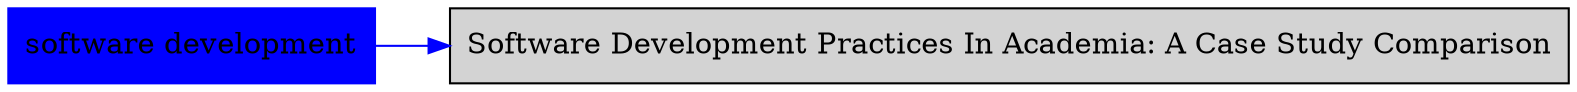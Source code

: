 digraph bettersoftware {
            rankdir = LR;
            ratio = fill;
            node [style=filled];
            node [shape = box];
"software development" [colorscheme="svg" color="blue"];
"software development" ->  "SoftwareDevelopmentPracticesInAcademiaACaseStudyComparison.md" [colorscheme="svg" color="blue"];
"SoftwareDevelopmentPracticesInAcademiaACaseStudyComparison.md" [label="Software Development Practices In Academia: A Case Study Comparison", URL="http://bss.parallactic.com/resources/software-development-practices-in-academia-a-case-study-comparison"];
}